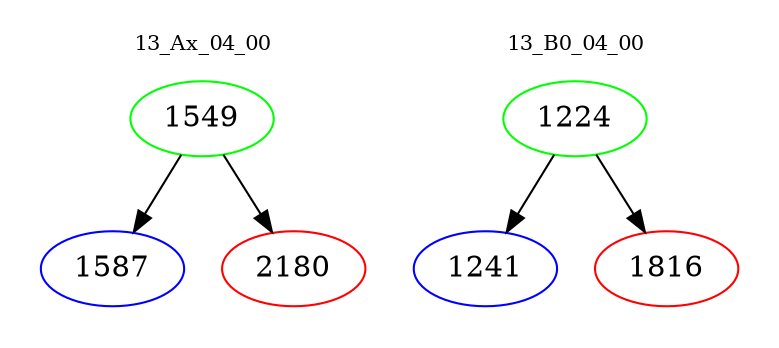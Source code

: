 digraph{
subgraph cluster_0 {
color = white
label = "13_Ax_04_00";
fontsize=10;
T0_1549 [label="1549", color="green"]
T0_1549 -> T0_1587 [color="black"]
T0_1587 [label="1587", color="blue"]
T0_1549 -> T0_2180 [color="black"]
T0_2180 [label="2180", color="red"]
}
subgraph cluster_1 {
color = white
label = "13_B0_04_00";
fontsize=10;
T1_1224 [label="1224", color="green"]
T1_1224 -> T1_1241 [color="black"]
T1_1241 [label="1241", color="blue"]
T1_1224 -> T1_1816 [color="black"]
T1_1816 [label="1816", color="red"]
}
}

